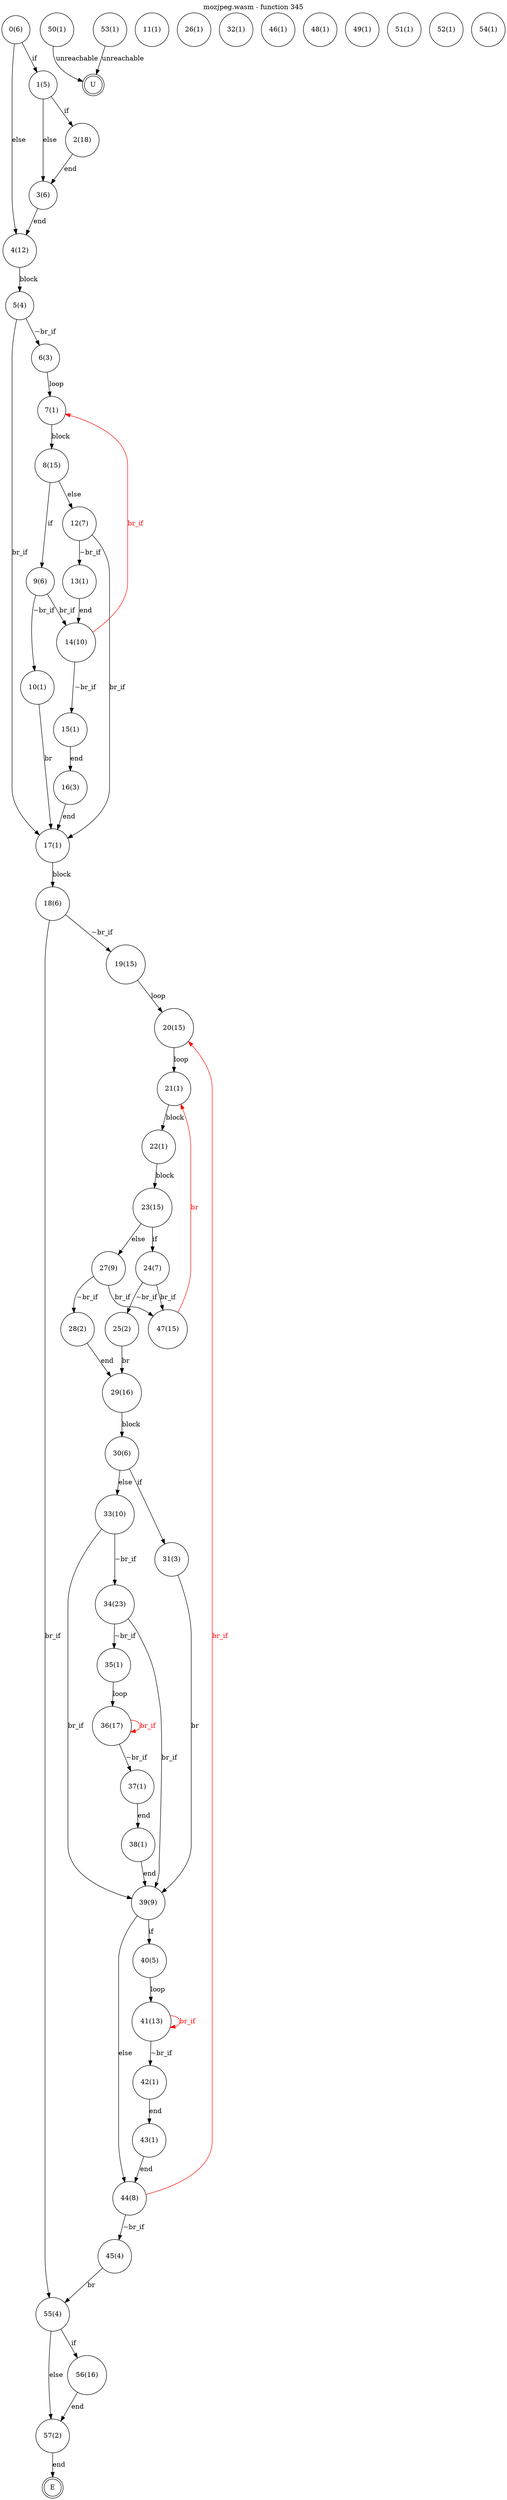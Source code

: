 digraph finite_state_machine {
    label = "mozjpeg.wasm - function 345"
    labelloc =  t
    labelfontsize = 16
    labelfontcolor = black
    labelfontname = "Helvetica"
    node [shape = doublecircle]; E U ;
node [shape=circle, fontcolor=black, style="", label="0(6)"]0
node [shape=circle, fontcolor=black, style="", label="1(5)"]1
node [shape=circle, fontcolor=black, style="", label="2(18)"]2
node [shape=circle, fontcolor=black, style="", label="3(6)"]3
node [shape=circle, fontcolor=black, style="", label="4(12)"]4
node [shape=circle, fontcolor=black, style="", label="5(4)"]5
node [shape=circle, fontcolor=black, style="", label="6(3)"]6
node [shape=circle, fontcolor=black, style="", label="7(1)"]7
node [shape=circle, fontcolor=black, style="", label="8(15)"]8
node [shape=circle, fontcolor=black, style="", label="9(6)"]9
node [shape=circle, fontcolor=black, style="", label="10(1)"]10
node [shape=circle, fontcolor=black, style="", label="11(1)"]11
node [shape=circle, fontcolor=black, style="", label="12(7)"]12
node [shape=circle, fontcolor=black, style="", label="13(1)"]13
node [shape=circle, fontcolor=black, style="", label="14(10)"]14
node [shape=circle, fontcolor=black, style="", label="15(1)"]15
node [shape=circle, fontcolor=black, style="", label="16(3)"]16
node [shape=circle, fontcolor=black, style="", label="17(1)"]17
node [shape=circle, fontcolor=black, style="", label="18(6)"]18
node [shape=circle, fontcolor=black, style="", label="19(15)"]19
node [shape=circle, fontcolor=black, style="", label="20(15)"]20
node [shape=circle, fontcolor=black, style="", label="21(1)"]21
node [shape=circle, fontcolor=black, style="", label="22(1)"]22
node [shape=circle, fontcolor=black, style="", label="23(15)"]23
node [shape=circle, fontcolor=black, style="", label="24(7)"]24
node [shape=circle, fontcolor=black, style="", label="25(2)"]25
node [shape=circle, fontcolor=black, style="", label="26(1)"]26
node [shape=circle, fontcolor=black, style="", label="27(9)"]27
node [shape=circle, fontcolor=black, style="", label="28(2)"]28
node [shape=circle, fontcolor=black, style="", label="29(16)"]29
node [shape=circle, fontcolor=black, style="", label="30(6)"]30
node [shape=circle, fontcolor=black, style="", label="31(3)"]31
node [shape=circle, fontcolor=black, style="", label="32(1)"]32
node [shape=circle, fontcolor=black, style="", label="33(10)"]33
node [shape=circle, fontcolor=black, style="", label="34(23)"]34
node [shape=circle, fontcolor=black, style="", label="35(1)"]35
node [shape=circle, fontcolor=black, style="", label="36(17)"]36
node [shape=circle, fontcolor=black, style="", label="37(1)"]37
node [shape=circle, fontcolor=black, style="", label="38(1)"]38
node [shape=circle, fontcolor=black, style="", label="39(9)"]39
node [shape=circle, fontcolor=black, style="", label="40(5)"]40
node [shape=circle, fontcolor=black, style="", label="41(13)"]41
node [shape=circle, fontcolor=black, style="", label="42(1)"]42
node [shape=circle, fontcolor=black, style="", label="43(1)"]43
node [shape=circle, fontcolor=black, style="", label="44(8)"]44
node [shape=circle, fontcolor=black, style="", label="45(4)"]45
node [shape=circle, fontcolor=black, style="", label="46(1)"]46
node [shape=circle, fontcolor=black, style="", label="47(15)"]47
node [shape=circle, fontcolor=black, style="", label="48(1)"]48
node [shape=circle, fontcolor=black, style="", label="49(1)"]49
node [shape=circle, fontcolor=black, style="", label="50(1)"]50
node [shape=circle, fontcolor=black, style="", label="51(1)"]51
node [shape=circle, fontcolor=black, style="", label="52(1)"]52
node [shape=circle, fontcolor=black, style="", label="53(1)"]53
node [shape=circle, fontcolor=black, style="", label="54(1)"]54
node [shape=circle, fontcolor=black, style="", label="55(4)"]55
node [shape=circle, fontcolor=black, style="", label="56(16)"]56
node [shape=circle, fontcolor=black, style="", label="57(2)"]57
node [shape=circle, fontcolor=black, style="", label="E"]E
node [shape=circle, fontcolor=black, style="", label="U"]U
    0 -> 1[label="if"];
    0 -> 4[label="else"];
    1 -> 2[label="if"];
    1 -> 3[label="else"];
    2 -> 3[label="end"];
    3 -> 4[label="end"];
    4 -> 5[label="block"];
    5 -> 6[label="~br_if"];
    5 -> 17[label="br_if"];
    6 -> 7[label="loop"];
    7 -> 8[label="block"];
    8 -> 9[label="if"];
    8 -> 12[label="else"];
    9 -> 10[label="~br_if"];
    9 -> 14[label="br_if"];
    10 -> 17[label="br"];
    12 -> 13[label="~br_if"];
    12 -> 17[label="br_if"];
    13 -> 14[label="end"];
    14 -> 15[label="~br_if"];
    14 -> 7[color="red" fontcolor="red" label="br_if"];
    15 -> 16[label="end"];
    16 -> 17[label="end"];
    17 -> 18[label="block"];
    18 -> 19[label="~br_if"];
    18 -> 55[label="br_if"];
    19 -> 20[label="loop"];
    20 -> 21[label="loop"];
    21 -> 22[label="block"];
    22 -> 23[label="block"];
    23 -> 24[label="if"];
    23 -> 27[label="else"];
    24 -> 25[label="~br_if"];
    24 -> 47[label="br_if"];
    25 -> 29[label="br"];
    27 -> 28[label="~br_if"];
    27 -> 47[label="br_if"];
    28 -> 29[label="end"];
    29 -> 30[label="block"];
    30 -> 31[label="if"];
    30 -> 33[label="else"];
    31 -> 39[label="br"];
    33 -> 34[label="~br_if"];
    33 -> 39[label="br_if"];
    34 -> 35[label="~br_if"];
    34 -> 39[label="br_if"];
    35 -> 36[label="loop"];
    36 -> 37[label="~br_if"];
    36 -> 36[color="red" fontcolor="red" label="br_if"];
    37 -> 38[label="end"];
    38 -> 39[label="end"];
    39 -> 40[label="if"];
    39 -> 44[label="else"];
    40 -> 41[label="loop"];
    41 -> 42[label="~br_if"];
    41 -> 41[color="red" fontcolor="red" label="br_if"];
    42 -> 43[label="end"];
    43 -> 44[label="end"];
    44 -> 45[label="~br_if"];
    44 -> 20[color="red" fontcolor="red" label="br_if"];
    45 -> 55[label="br"];
    47 -> 21[color="red" fontcolor="red" label="br"];
    50 -> U[label="unreachable"];
    53 -> U[label="unreachable"];
    55 -> 56[label="if"];
    55 -> 57[label="else"];
    56 -> 57[label="end"];
    57 -> E[label="end"];
}
